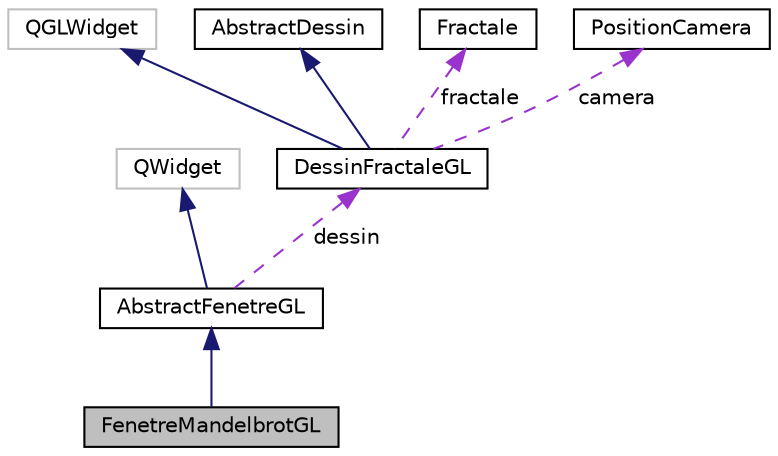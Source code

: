 digraph "FenetreMandelbrotGL"
{
  edge [fontname="Helvetica",fontsize="10",labelfontname="Helvetica",labelfontsize="10"];
  node [fontname="Helvetica",fontsize="10",shape=record];
  Node3 [label="FenetreMandelbrotGL",height=0.2,width=0.4,color="black", fillcolor="grey75", style="filled", fontcolor="black"];
  Node4 -> Node3 [dir="back",color="midnightblue",fontsize="10",style="solid",fontname="Helvetica"];
  Node4 [label="AbstractFenetreGL",height=0.2,width=0.4,color="black", fillcolor="white", style="filled",URL="$classAbstractFenetreGL.html"];
  Node5 -> Node4 [dir="back",color="midnightblue",fontsize="10",style="solid",fontname="Helvetica"];
  Node5 [label="QWidget",height=0.2,width=0.4,color="grey75", fillcolor="white", style="filled"];
  Node6 -> Node4 [dir="back",color="darkorchid3",fontsize="10",style="dashed",label=" dessin" ,fontname="Helvetica"];
  Node6 [label="DessinFractaleGL",height=0.2,width=0.4,color="black", fillcolor="white", style="filled",URL="$classDessinFractaleGL.html"];
  Node7 -> Node6 [dir="back",color="midnightblue",fontsize="10",style="solid",fontname="Helvetica"];
  Node7 [label="QGLWidget",height=0.2,width=0.4,color="grey75", fillcolor="white", style="filled"];
  Node8 -> Node6 [dir="back",color="midnightblue",fontsize="10",style="solid",fontname="Helvetica"];
  Node8 [label="AbstractDessin",height=0.2,width=0.4,color="black", fillcolor="white", style="filled",URL="$classAbstractDessin.html"];
  Node9 -> Node6 [dir="back",color="darkorchid3",fontsize="10",style="dashed",label=" fractale" ,fontname="Helvetica"];
  Node9 [label="Fractale",height=0.2,width=0.4,color="black", fillcolor="white", style="filled",URL="$classFractale.html"];
  Node10 -> Node6 [dir="back",color="darkorchid3",fontsize="10",style="dashed",label=" camera" ,fontname="Helvetica"];
  Node10 [label="PositionCamera",height=0.2,width=0.4,color="black", fillcolor="white", style="filled",URL="$structPositionCamera.html"];
}
